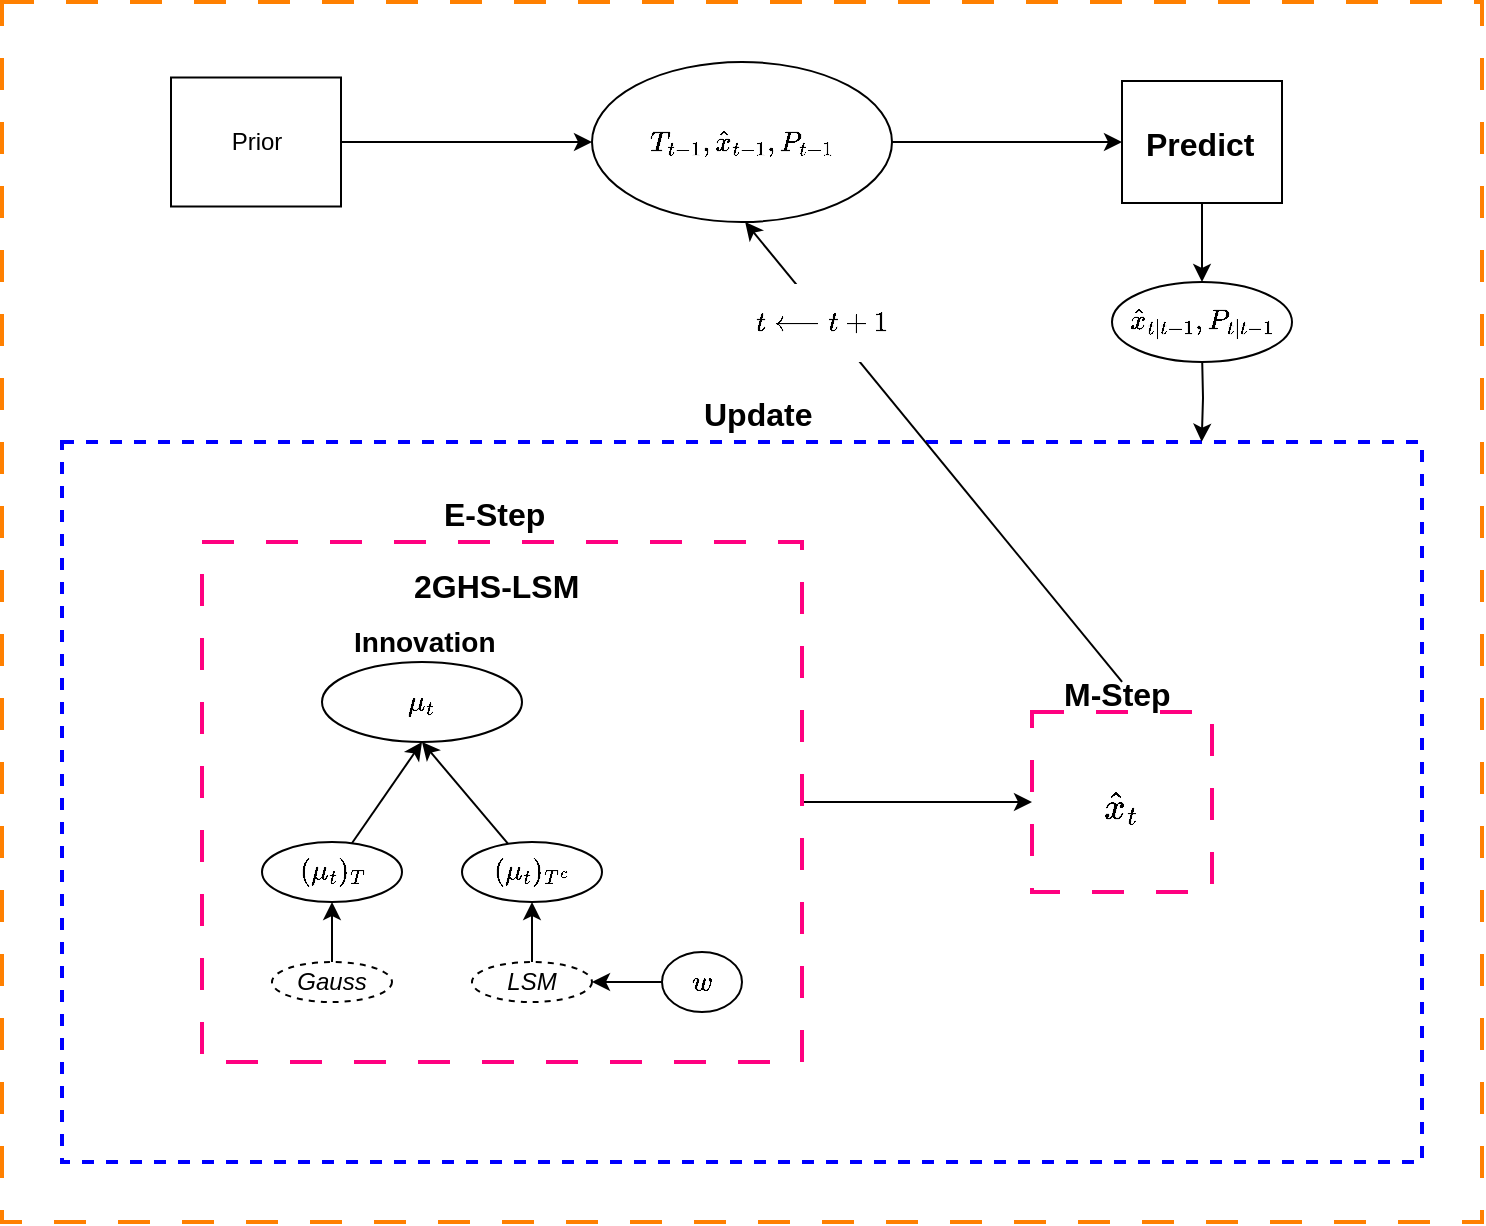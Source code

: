 <mxfile version="21.7.2" type="github">
  <diagram name="Page-1" id="2YBvvXClWsGukQMizWep">
    <mxGraphModel dx="2037" dy="1253" grid="1" gridSize="10" guides="1" tooltips="1" connect="1" arrows="1" fold="1" page="1" pageScale="1" pageWidth="850" pageHeight="1400" math="1" shadow="0">
      <root>
        <mxCell id="0" />
        <mxCell id="1" parent="0" />
        <mxCell id="YHYRs7_trS6b7xFzlqwo-35" value="" style="whiteSpace=wrap;html=1;fillStyle=hatch;dashed=1;strokeColor=#FF8000;dashPattern=8 8;strokeWidth=2;" vertex="1" parent="1">
          <mxGeometry x="50" y="180" width="740" height="610" as="geometry" />
        </mxCell>
        <mxCell id="YHYRs7_trS6b7xFzlqwo-36" value="" style="rounded=0;whiteSpace=wrap;html=1;fillStyle=hatch;dashed=1;strokeColor=#0000FF;strokeWidth=2;" vertex="1" parent="1">
          <mxGeometry x="80" y="400" width="680" height="360" as="geometry" />
        </mxCell>
        <mxCell id="YHYRs7_trS6b7xFzlqwo-37" style="edgeStyle=orthogonalEdgeStyle;rounded=0;orthogonalLoop=1;jettySize=auto;html=1;exitX=1;exitY=0.5;exitDx=0;exitDy=0;" edge="1" parent="1" source="YHYRs7_trS6b7xFzlqwo-38" target="YHYRs7_trS6b7xFzlqwo-43">
          <mxGeometry relative="1" as="geometry" />
        </mxCell>
        <mxCell id="YHYRs7_trS6b7xFzlqwo-38" value="&lt;b style=&quot;&quot;&gt;&lt;br&gt;&lt;/b&gt;" style="rounded=0;whiteSpace=wrap;html=1;fillStyle=hatch;dashed=1;dashPattern=8 8;strokeWidth=2;strokeColor=#FF0080;" vertex="1" parent="1">
          <mxGeometry x="150" y="450" width="300" height="260" as="geometry" />
        </mxCell>
        <mxCell id="YHYRs7_trS6b7xFzlqwo-39" style="edgeStyle=orthogonalEdgeStyle;rounded=0;orthogonalLoop=1;jettySize=auto;html=1;" edge="1" parent="1" source="YHYRs7_trS6b7xFzlqwo-40" target="YHYRs7_trS6b7xFzlqwo-42">
          <mxGeometry relative="1" as="geometry" />
        </mxCell>
        <mxCell id="YHYRs7_trS6b7xFzlqwo-40" value="" style="rounded=0;whiteSpace=wrap;html=1;" vertex="1" parent="1">
          <mxGeometry x="610" y="219.5" width="80" height="61" as="geometry" />
        </mxCell>
        <mxCell id="YHYRs7_trS6b7xFzlqwo-41" style="edgeStyle=orthogonalEdgeStyle;rounded=0;orthogonalLoop=1;jettySize=auto;html=1;" edge="1" parent="1">
          <mxGeometry relative="1" as="geometry">
            <mxPoint x="649.857" y="399.857" as="targetPoint" />
            <mxPoint x="650" y="355" as="sourcePoint" />
          </mxGeometry>
        </mxCell>
        <mxCell id="YHYRs7_trS6b7xFzlqwo-42" value="$$\hat{x}_{t|t-1},P_{t|t-1}$$" style="ellipse;whiteSpace=wrap;html=1;direction=east;" vertex="1" parent="1">
          <mxGeometry x="605" y="320" width="90" height="40" as="geometry" />
        </mxCell>
        <mxCell id="YHYRs7_trS6b7xFzlqwo-43" value="" style="rounded=0;whiteSpace=wrap;html=1;fillStyle=hatch;dashed=1;dashPattern=8 8;strokeWidth=2;strokeColor=#FF0080;" vertex="1" parent="1">
          <mxGeometry x="565" y="535" width="90" height="90" as="geometry" />
        </mxCell>
        <mxCell id="YHYRs7_trS6b7xFzlqwo-44" value="&lt;b&gt;&lt;font style=&quot;font-size: 16px;&quot;&gt;E-Step&lt;/font&gt;&lt;/b&gt;" style="text;strokeColor=none;fillColor=none;spacingLeft=4;spacingRight=4;overflow=hidden;rotatable=0;points=[[0,0.5],[1,0.5]];portConstraint=eastwest;fontSize=12;whiteSpace=wrap;html=1;" vertex="1" parent="1">
          <mxGeometry x="265" y="420" width="70" height="30" as="geometry" />
        </mxCell>
        <mxCell id="YHYRs7_trS6b7xFzlqwo-45" value="&lt;b&gt;&lt;font style=&quot;font-size: 16px;&quot;&gt;Predict&lt;/font&gt;&lt;/b&gt;" style="text;strokeColor=none;fillColor=none;spacingLeft=4;spacingRight=4;overflow=hidden;rotatable=0;points=[[0,0.5],[1,0.5]];portConstraint=eastwest;fontSize=12;whiteSpace=wrap;html=1;" vertex="1" parent="1">
          <mxGeometry x="616.25" y="235" width="67.5" height="30" as="geometry" />
        </mxCell>
        <mxCell id="YHYRs7_trS6b7xFzlqwo-46" value="&lt;b&gt;&lt;font style=&quot;font-size: 16px;&quot;&gt;Update&lt;/font&gt;&lt;/b&gt;" style="text;strokeColor=none;fillColor=none;spacingLeft=4;spacingRight=4;overflow=hidden;rotatable=0;points=[[0,0.5],[1,0.5]];portConstraint=eastwest;fontSize=12;whiteSpace=wrap;html=1;" vertex="1" parent="1">
          <mxGeometry x="395" y="370" width="65" height="30" as="geometry" />
        </mxCell>
        <mxCell id="YHYRs7_trS6b7xFzlqwo-47" value="&lt;font style=&quot;font-size: 16px;&quot;&gt;&lt;b&gt;2GHS-LSM&lt;/b&gt;&lt;/font&gt;" style="text;strokeColor=none;fillColor=none;spacingLeft=4;spacingRight=4;overflow=hidden;rotatable=0;points=[[0,0.5],[1,0.5]];portConstraint=eastwest;fontSize=12;whiteSpace=wrap;html=1;" vertex="1" parent="1">
          <mxGeometry x="250" y="456" width="100" height="30" as="geometry" />
        </mxCell>
        <mxCell id="YHYRs7_trS6b7xFzlqwo-48" value="$$\mu_t$$" style="ellipse;whiteSpace=wrap;html=1;align=center;" vertex="1" parent="1">
          <mxGeometry x="210" y="510" width="100" height="40" as="geometry" />
        </mxCell>
        <mxCell id="YHYRs7_trS6b7xFzlqwo-49" style="rounded=0;orthogonalLoop=1;jettySize=auto;html=1;entryX=0.5;entryY=1;entryDx=0;entryDy=0;" edge="1" parent="1" source="YHYRs7_trS6b7xFzlqwo-50" target="YHYRs7_trS6b7xFzlqwo-48">
          <mxGeometry relative="1" as="geometry" />
        </mxCell>
        <mxCell id="YHYRs7_trS6b7xFzlqwo-50" value="$$(\mu_t)_T$$" style="ellipse;whiteSpace=wrap;html=1;align=center;" vertex="1" parent="1">
          <mxGeometry x="180" y="600" width="70" height="30" as="geometry" />
        </mxCell>
        <mxCell id="YHYRs7_trS6b7xFzlqwo-51" style="rounded=0;orthogonalLoop=1;jettySize=auto;html=1;entryX=0.5;entryY=1;entryDx=0;entryDy=0;" edge="1" parent="1" source="YHYRs7_trS6b7xFzlqwo-52" target="YHYRs7_trS6b7xFzlqwo-48">
          <mxGeometry relative="1" as="geometry" />
        </mxCell>
        <mxCell id="YHYRs7_trS6b7xFzlqwo-52" value="$$(\mu_t)_{T^c}$$" style="ellipse;whiteSpace=wrap;html=1;align=center;" vertex="1" parent="1">
          <mxGeometry x="280" y="600" width="70" height="30" as="geometry" />
        </mxCell>
        <mxCell id="YHYRs7_trS6b7xFzlqwo-53" style="edgeStyle=orthogonalEdgeStyle;rounded=0;orthogonalLoop=1;jettySize=auto;html=1;" edge="1" parent="1" source="YHYRs7_trS6b7xFzlqwo-54" target="YHYRs7_trS6b7xFzlqwo-50">
          <mxGeometry relative="1" as="geometry" />
        </mxCell>
        <mxCell id="YHYRs7_trS6b7xFzlqwo-54" value="&lt;i&gt;Gauss&lt;/i&gt;" style="ellipse;whiteSpace=wrap;html=1;align=center;dashed=1;" vertex="1" parent="1">
          <mxGeometry x="185" y="660" width="60" height="20" as="geometry" />
        </mxCell>
        <mxCell id="YHYRs7_trS6b7xFzlqwo-55" style="edgeStyle=orthogonalEdgeStyle;rounded=0;orthogonalLoop=1;jettySize=auto;html=1;" edge="1" parent="1" source="YHYRs7_trS6b7xFzlqwo-57" target="YHYRs7_trS6b7xFzlqwo-52">
          <mxGeometry relative="1" as="geometry" />
        </mxCell>
        <mxCell id="YHYRs7_trS6b7xFzlqwo-56" style="edgeStyle=orthogonalEdgeStyle;rounded=0;orthogonalLoop=1;jettySize=auto;html=1;exitX=0.5;exitY=0;exitDx=0;exitDy=0;" edge="1" parent="1" source="YHYRs7_trS6b7xFzlqwo-57">
          <mxGeometry relative="1" as="geometry">
            <mxPoint x="315.353" y="660.0" as="targetPoint" />
          </mxGeometry>
        </mxCell>
        <mxCell id="YHYRs7_trS6b7xFzlqwo-57" value="&lt;i&gt;LSM&lt;/i&gt;" style="ellipse;whiteSpace=wrap;html=1;align=center;dashed=1;" vertex="1" parent="1">
          <mxGeometry x="285" y="660" width="60" height="20" as="geometry" />
        </mxCell>
        <mxCell id="YHYRs7_trS6b7xFzlqwo-58" style="edgeStyle=orthogonalEdgeStyle;rounded=0;orthogonalLoop=1;jettySize=auto;html=1;entryX=1;entryY=0.5;entryDx=0;entryDy=0;" edge="1" parent="1" source="YHYRs7_trS6b7xFzlqwo-59" target="YHYRs7_trS6b7xFzlqwo-57">
          <mxGeometry relative="1" as="geometry" />
        </mxCell>
        <mxCell id="YHYRs7_trS6b7xFzlqwo-59" value="$$w$$" style="ellipse;whiteSpace=wrap;html=1;align=center;" vertex="1" parent="1">
          <mxGeometry x="380" y="655" width="40" height="30" as="geometry" />
        </mxCell>
        <mxCell id="YHYRs7_trS6b7xFzlqwo-60" style="edgeStyle=orthogonalEdgeStyle;rounded=0;orthogonalLoop=1;jettySize=auto;html=1;" edge="1" parent="1" source="YHYRs7_trS6b7xFzlqwo-61" target="YHYRs7_trS6b7xFzlqwo-40">
          <mxGeometry relative="1" as="geometry" />
        </mxCell>
        <mxCell id="YHYRs7_trS6b7xFzlqwo-61" value="$$T_{t-1},\hat{x}_{t-1},P_{t-1}$$" style="ellipse;whiteSpace=wrap;html=1;align=center;" vertex="1" parent="1">
          <mxGeometry x="345" y="210" width="150" height="80" as="geometry" />
        </mxCell>
        <mxCell id="YHYRs7_trS6b7xFzlqwo-62" style="edgeStyle=orthogonalEdgeStyle;rounded=0;orthogonalLoop=1;jettySize=auto;html=1;entryX=0;entryY=0.5;entryDx=0;entryDy=0;" edge="1" parent="1" source="YHYRs7_trS6b7xFzlqwo-63" target="YHYRs7_trS6b7xFzlqwo-61">
          <mxGeometry relative="1" as="geometry" />
        </mxCell>
        <mxCell id="YHYRs7_trS6b7xFzlqwo-63" value="Prior" style="whiteSpace=wrap;html=1;align=center;" vertex="1" parent="1">
          <mxGeometry x="134.5" y="217.75" width="85" height="64.5" as="geometry" />
        </mxCell>
        <mxCell id="YHYRs7_trS6b7xFzlqwo-64" value="&lt;b&gt;&lt;font style=&quot;font-size: 16px;&quot;&gt;M-Step&lt;/font&gt;&lt;/b&gt;" style="text;strokeColor=none;fillColor=none;spacingLeft=4;spacingRight=4;overflow=hidden;rotatable=0;points=[[0,0.5],[1,0.5]];portConstraint=eastwest;fontSize=12;whiteSpace=wrap;html=1;" vertex="1" parent="1">
          <mxGeometry x="575" y="510" width="80" height="30" as="geometry" />
        </mxCell>
        <mxCell id="YHYRs7_trS6b7xFzlqwo-65" value="&lt;font style=&quot;font-size: 16px;&quot;&gt;$$\hat{x}_t$$&lt;/font&gt;" style="text;strokeColor=none;fillColor=none;spacingLeft=4;spacingRight=4;overflow=hidden;rotatable=0;points=[[0,0.5],[1,0.5]];portConstraint=eastwest;fontSize=12;whiteSpace=wrap;html=1;" vertex="1" parent="1">
          <mxGeometry x="595" y="550" width="30" height="50" as="geometry" />
        </mxCell>
        <mxCell id="YHYRs7_trS6b7xFzlqwo-66" value="&lt;font style=&quot;font-size: 14px;&quot;&gt;&lt;b&gt;Innovation&lt;/b&gt;&lt;/font&gt;" style="text;strokeColor=none;fillColor=none;spacingLeft=4;spacingRight=4;overflow=hidden;rotatable=0;points=[[0,0.5],[1,0.5]];portConstraint=eastwest;fontSize=12;whiteSpace=wrap;html=1;" vertex="1" parent="1">
          <mxGeometry x="219.5" y="485" width="87.5" height="35" as="geometry" />
        </mxCell>
        <mxCell id="YHYRs7_trS6b7xFzlqwo-67" value="" style="endArrow=classic;html=1;rounded=0;exitX=0.438;exitY=0.333;exitDx=0;exitDy=0;exitPerimeter=0;" edge="1" parent="1" source="YHYRs7_trS6b7xFzlqwo-64">
          <mxGeometry relative="1" as="geometry">
            <mxPoint x="616.25" y="510.57" as="sourcePoint" />
            <mxPoint x="421.57" y="290" as="targetPoint" />
            <Array as="points">
              <mxPoint x="421.57" y="290" />
            </Array>
          </mxGeometry>
        </mxCell>
        <mxCell id="YHYRs7_trS6b7xFzlqwo-68" value="&lt;b style=&quot;border-color: var(--border-color); font-size: 12px; text-align: left; background-color: rgb(251, 251, 251);&quot;&gt;$$t \longleftarrow t+1$$&lt;/b&gt;" style="edgeLabel;resizable=0;html=1;align=center;verticalAlign=middle;" connectable="0" vertex="1" parent="YHYRs7_trS6b7xFzlqwo-67">
          <mxGeometry relative="1" as="geometry">
            <mxPoint x="-56" y="-65" as="offset" />
          </mxGeometry>
        </mxCell>
      </root>
    </mxGraphModel>
  </diagram>
</mxfile>
